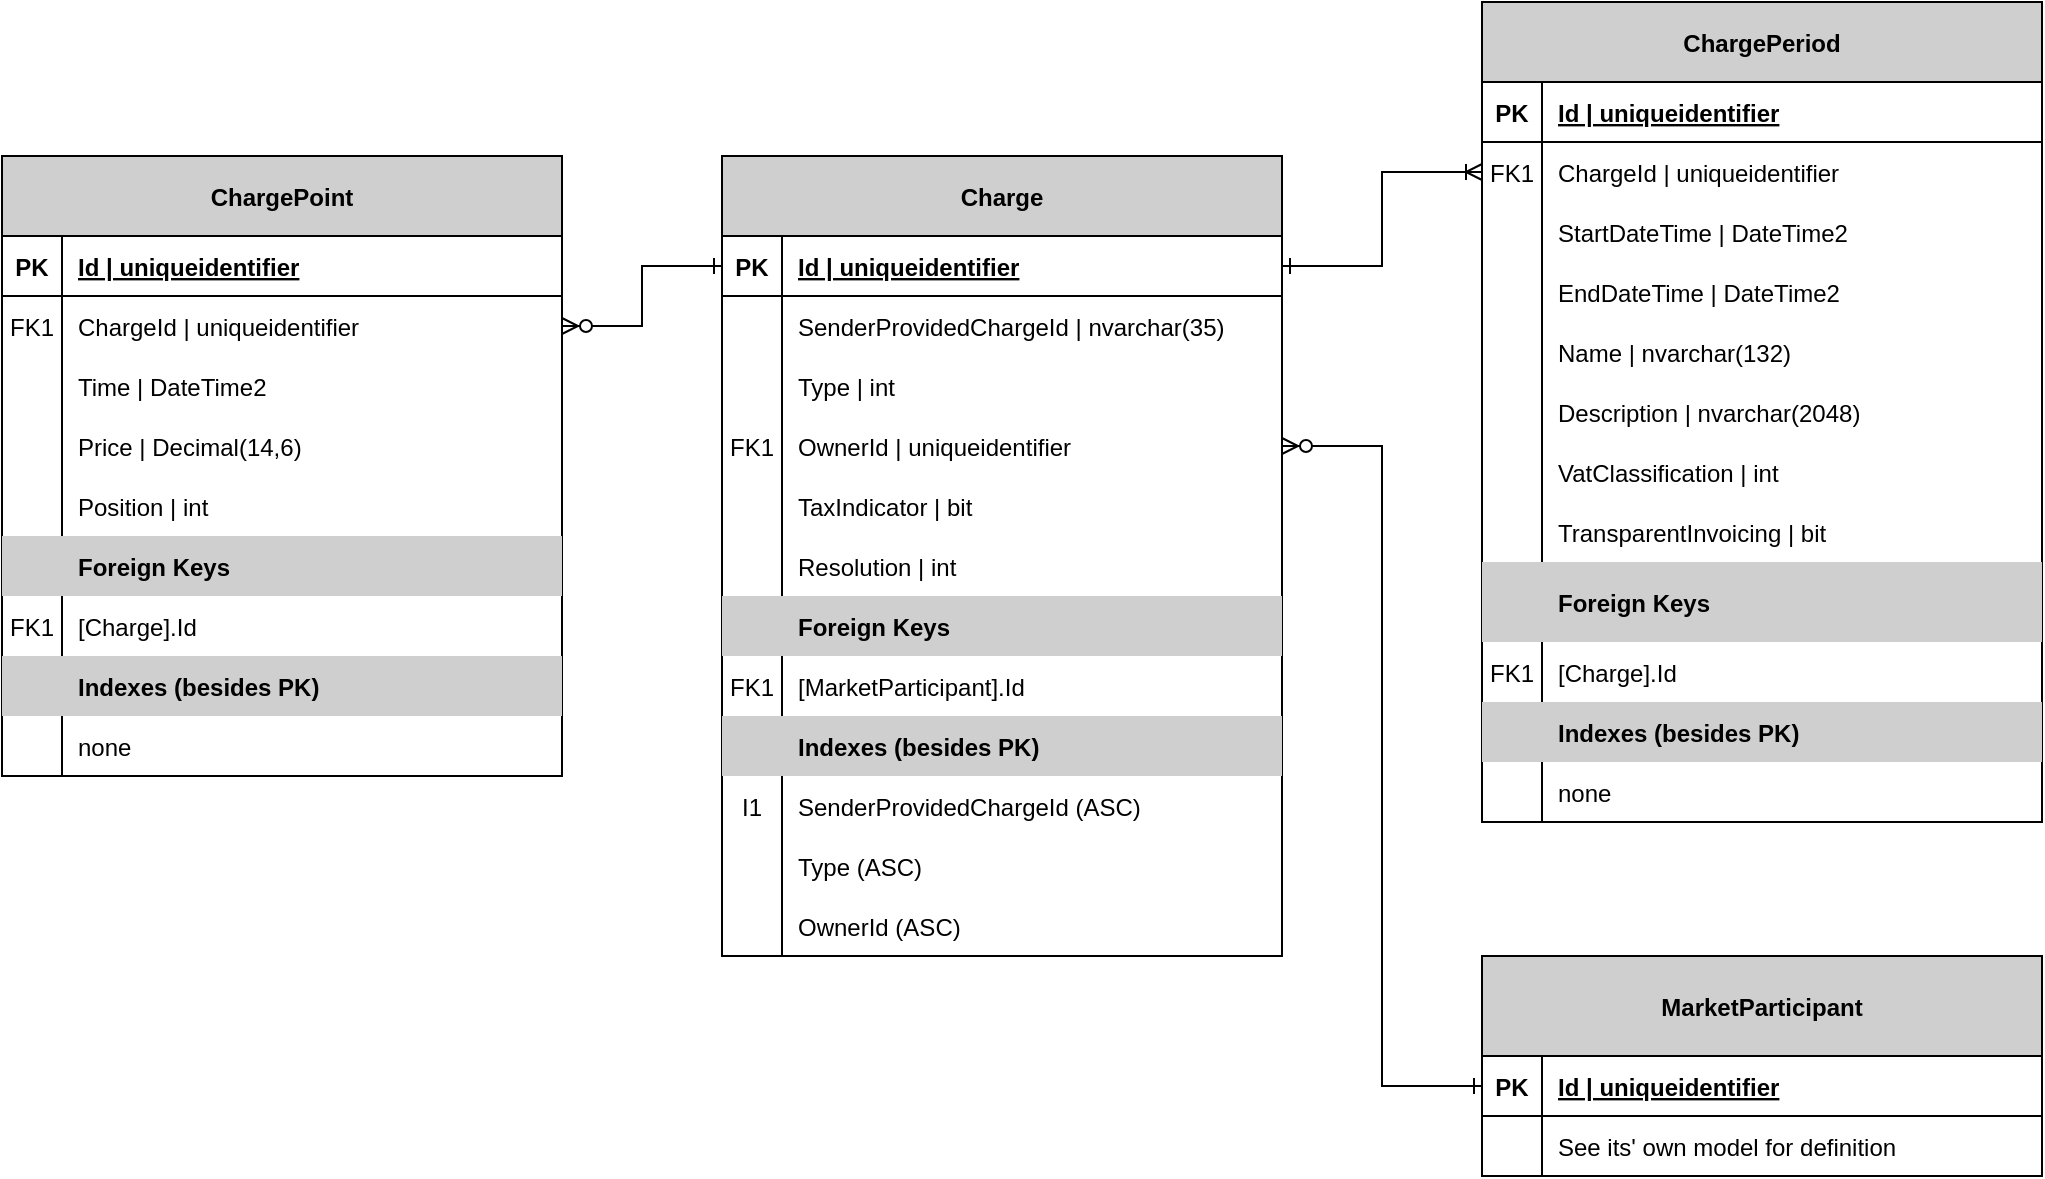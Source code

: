 <mxfile version="19.0.3" type="device"><diagram id="uxk1HS1SLVmlLjZ4p60N" name="Side-1"><mxGraphModel dx="1219" dy="862" grid="1" gridSize="10" guides="1" tooltips="1" connect="1" arrows="1" fold="1" page="1" pageScale="1" pageWidth="827" pageHeight="1169" math="0" shadow="0"><root><mxCell id="0"/><mxCell id="1" parent="0"/><mxCell id="UlQkJTch8ZvqXynU9fnz-235" style="edgeStyle=orthogonalEdgeStyle;rounded=0;orthogonalLoop=1;jettySize=auto;html=1;entryX=0;entryY=0.5;entryDx=0;entryDy=0;fontColor=#000000;startArrow=ERzeroToMany;startFill=1;endArrow=ERone;endFill=0;exitX=1;exitY=0.5;exitDx=0;exitDy=0;" parent="1" source="UlQkJTch8ZvqXynU9fnz-14" target="UlQkJTch8ZvqXynU9fnz-193" edge="1"><mxGeometry relative="1" as="geometry"/></mxCell><mxCell id="UlQkJTch8ZvqXynU9fnz-1" value="Charge" style="shape=table;startSize=40;container=1;collapsible=1;childLayout=tableLayout;fixedRows=1;rowLines=0;fontStyle=1;align=center;resizeLast=1;fillColor=#CFCFCF;" parent="1" vertex="1"><mxGeometry x="400" y="97" width="280" height="400" as="geometry"/></mxCell><mxCell id="UlQkJTch8ZvqXynU9fnz-2" value="" style="shape=partialRectangle;collapsible=0;dropTarget=0;pointerEvents=0;fillColor=none;top=0;left=0;bottom=1;right=0;points=[[0,0.5],[1,0.5]];portConstraint=eastwest;" parent="UlQkJTch8ZvqXynU9fnz-1" vertex="1"><mxGeometry y="40" width="280" height="30" as="geometry"/></mxCell><mxCell id="UlQkJTch8ZvqXynU9fnz-3" value="PK" style="shape=partialRectangle;connectable=0;fillColor=none;top=0;left=0;bottom=0;right=0;fontStyle=1;overflow=hidden;" parent="UlQkJTch8ZvqXynU9fnz-2" vertex="1"><mxGeometry width="30" height="30" as="geometry"><mxRectangle width="30" height="30" as="alternateBounds"/></mxGeometry></mxCell><mxCell id="UlQkJTch8ZvqXynU9fnz-4" value="Id | uniqueidentifier" style="shape=partialRectangle;connectable=0;fillColor=none;top=0;left=0;bottom=0;right=0;align=left;spacingLeft=6;fontStyle=5;overflow=hidden;" parent="UlQkJTch8ZvqXynU9fnz-2" vertex="1"><mxGeometry x="30" width="250" height="30" as="geometry"><mxRectangle width="250" height="30" as="alternateBounds"/></mxGeometry></mxCell><mxCell id="UlQkJTch8ZvqXynU9fnz-5" value="" style="shape=partialRectangle;collapsible=0;dropTarget=0;pointerEvents=0;fillColor=none;top=0;left=0;bottom=0;right=0;points=[[0,0.5],[1,0.5]];portConstraint=eastwest;" parent="UlQkJTch8ZvqXynU9fnz-1" vertex="1"><mxGeometry y="70" width="280" height="30" as="geometry"/></mxCell><mxCell id="UlQkJTch8ZvqXynU9fnz-6" value="" style="shape=partialRectangle;connectable=0;fillColor=none;top=0;left=0;bottom=0;right=0;editable=1;overflow=hidden;" parent="UlQkJTch8ZvqXynU9fnz-5" vertex="1"><mxGeometry width="30" height="30" as="geometry"><mxRectangle width="30" height="30" as="alternateBounds"/></mxGeometry></mxCell><mxCell id="UlQkJTch8ZvqXynU9fnz-7" value="SenderProvidedChargeId | nvarchar(35)" style="shape=partialRectangle;connectable=0;fillColor=none;top=0;left=0;bottom=0;right=0;align=left;spacingLeft=6;overflow=hidden;" parent="UlQkJTch8ZvqXynU9fnz-5" vertex="1"><mxGeometry x="30" width="250" height="30" as="geometry"><mxRectangle width="250" height="30" as="alternateBounds"/></mxGeometry></mxCell><mxCell id="UlQkJTch8ZvqXynU9fnz-11" value="" style="shape=partialRectangle;collapsible=0;dropTarget=0;pointerEvents=0;fillColor=none;top=0;left=0;bottom=0;right=0;points=[[0,0.5],[1,0.5]];portConstraint=eastwest;" parent="UlQkJTch8ZvqXynU9fnz-1" vertex="1"><mxGeometry y="100" width="280" height="30" as="geometry"/></mxCell><mxCell id="UlQkJTch8ZvqXynU9fnz-12" value="" style="shape=partialRectangle;connectable=0;fillColor=none;top=0;left=0;bottom=0;right=0;editable=1;overflow=hidden;" parent="UlQkJTch8ZvqXynU9fnz-11" vertex="1"><mxGeometry width="30" height="30" as="geometry"><mxRectangle width="30" height="30" as="alternateBounds"/></mxGeometry></mxCell><mxCell id="UlQkJTch8ZvqXynU9fnz-13" value="Type | int" style="shape=partialRectangle;connectable=0;fillColor=none;top=0;left=0;bottom=0;right=0;align=left;spacingLeft=6;overflow=hidden;" parent="UlQkJTch8ZvqXynU9fnz-11" vertex="1"><mxGeometry x="30" width="250" height="30" as="geometry"><mxRectangle width="250" height="30" as="alternateBounds"/></mxGeometry></mxCell><mxCell id="UlQkJTch8ZvqXynU9fnz-14" style="shape=partialRectangle;collapsible=0;dropTarget=0;pointerEvents=0;fillColor=none;top=0;left=0;bottom=0;right=0;points=[[0,0.5],[1,0.5]];portConstraint=eastwest;" parent="UlQkJTch8ZvqXynU9fnz-1" vertex="1"><mxGeometry y="130" width="280" height="30" as="geometry"/></mxCell><mxCell id="UlQkJTch8ZvqXynU9fnz-15" value="FK1" style="shape=partialRectangle;connectable=0;fillColor=none;top=0;left=0;bottom=0;right=0;editable=1;overflow=hidden;" parent="UlQkJTch8ZvqXynU9fnz-14" vertex="1"><mxGeometry width="30" height="30" as="geometry"><mxRectangle width="30" height="30" as="alternateBounds"/></mxGeometry></mxCell><mxCell id="UlQkJTch8ZvqXynU9fnz-16" value="OwnerId | uniqueidentifier" style="shape=partialRectangle;connectable=0;fillColor=none;top=0;left=0;bottom=0;right=0;align=left;spacingLeft=6;overflow=hidden;" parent="UlQkJTch8ZvqXynU9fnz-14" vertex="1"><mxGeometry x="30" width="250" height="30" as="geometry"><mxRectangle width="250" height="30" as="alternateBounds"/></mxGeometry></mxCell><mxCell id="UlQkJTch8ZvqXynU9fnz-17" style="shape=partialRectangle;collapsible=0;dropTarget=0;pointerEvents=0;fillColor=none;top=0;left=0;bottom=0;right=0;points=[[0,0.5],[1,0.5]];portConstraint=eastwest;" parent="UlQkJTch8ZvqXynU9fnz-1" vertex="1"><mxGeometry y="160" width="280" height="30" as="geometry"/></mxCell><mxCell id="UlQkJTch8ZvqXynU9fnz-18" style="shape=partialRectangle;connectable=0;fillColor=none;top=0;left=0;bottom=0;right=0;editable=1;overflow=hidden;" parent="UlQkJTch8ZvqXynU9fnz-17" vertex="1"><mxGeometry width="30" height="30" as="geometry"><mxRectangle width="30" height="30" as="alternateBounds"/></mxGeometry></mxCell><mxCell id="UlQkJTch8ZvqXynU9fnz-19" value="TaxIndicator | bit" style="shape=partialRectangle;connectable=0;fillColor=none;top=0;left=0;bottom=0;right=0;align=left;spacingLeft=6;overflow=hidden;" parent="UlQkJTch8ZvqXynU9fnz-17" vertex="1"><mxGeometry x="30" width="250" height="30" as="geometry"><mxRectangle width="250" height="30" as="alternateBounds"/></mxGeometry></mxCell><mxCell id="UlQkJTch8ZvqXynU9fnz-20" style="shape=partialRectangle;collapsible=0;dropTarget=0;pointerEvents=0;fillColor=none;top=0;left=0;bottom=0;right=0;points=[[0,0.5],[1,0.5]];portConstraint=eastwest;" parent="UlQkJTch8ZvqXynU9fnz-1" vertex="1"><mxGeometry y="190" width="280" height="30" as="geometry"/></mxCell><mxCell id="UlQkJTch8ZvqXynU9fnz-21" style="shape=partialRectangle;connectable=0;fillColor=none;top=0;left=0;bottom=0;right=0;editable=1;overflow=hidden;" parent="UlQkJTch8ZvqXynU9fnz-20" vertex="1"><mxGeometry width="30" height="30" as="geometry"><mxRectangle width="30" height="30" as="alternateBounds"/></mxGeometry></mxCell><mxCell id="UlQkJTch8ZvqXynU9fnz-22" value="Resolution | int" style="shape=partialRectangle;connectable=0;fillColor=none;top=0;left=0;bottom=0;right=0;align=left;spacingLeft=6;overflow=hidden;" parent="UlQkJTch8ZvqXynU9fnz-20" vertex="1"><mxGeometry x="30" width="250" height="30" as="geometry"><mxRectangle width="250" height="30" as="alternateBounds"/></mxGeometry></mxCell><mxCell id="UlQkJTch8ZvqXynU9fnz-66" style="shape=partialRectangle;collapsible=0;dropTarget=0;pointerEvents=0;fillColor=none;top=0;left=0;bottom=0;right=0;points=[[0,0.5],[1,0.5]];portConstraint=eastwest;" parent="UlQkJTch8ZvqXynU9fnz-1" vertex="1"><mxGeometry y="220" width="280" height="30" as="geometry"/></mxCell><mxCell id="UlQkJTch8ZvqXynU9fnz-67" style="shape=partialRectangle;connectable=0;top=0;left=0;bottom=0;right=0;editable=1;overflow=hidden;strokeColor=#CFCFCF;fillColor=#CFCFCF;" parent="UlQkJTch8ZvqXynU9fnz-66" vertex="1"><mxGeometry width="30" height="30" as="geometry"><mxRectangle width="30" height="30" as="alternateBounds"/></mxGeometry></mxCell><mxCell id="UlQkJTch8ZvqXynU9fnz-68" value="Foreign Keys" style="shape=partialRectangle;connectable=0;top=0;left=0;bottom=0;right=0;align=left;spacingLeft=6;overflow=hidden;strokeColor=#CFCFCF;fillColor=#CFCFCF;fontStyle=1" parent="UlQkJTch8ZvqXynU9fnz-66" vertex="1"><mxGeometry x="30" width="250" height="30" as="geometry"><mxRectangle width="250" height="30" as="alternateBounds"/></mxGeometry></mxCell><mxCell id="UlQkJTch8ZvqXynU9fnz-69" style="shape=partialRectangle;collapsible=0;dropTarget=0;pointerEvents=0;fillColor=none;top=0;left=0;bottom=0;right=0;points=[[0,0.5],[1,0.5]];portConstraint=eastwest;" parent="UlQkJTch8ZvqXynU9fnz-1" vertex="1"><mxGeometry y="250" width="280" height="30" as="geometry"/></mxCell><mxCell id="UlQkJTch8ZvqXynU9fnz-70" value="FK1" style="shape=partialRectangle;connectable=0;fillColor=none;top=0;left=0;bottom=0;right=0;editable=1;overflow=hidden;" parent="UlQkJTch8ZvqXynU9fnz-69" vertex="1"><mxGeometry width="30" height="30" as="geometry"><mxRectangle width="30" height="30" as="alternateBounds"/></mxGeometry></mxCell><mxCell id="UlQkJTch8ZvqXynU9fnz-71" value="[MarketParticipant].Id" style="shape=partialRectangle;connectable=0;fillColor=none;top=0;left=0;bottom=0;right=0;align=left;spacingLeft=6;overflow=hidden;" parent="UlQkJTch8ZvqXynU9fnz-69" vertex="1"><mxGeometry x="30" width="250" height="30" as="geometry"><mxRectangle width="250" height="30" as="alternateBounds"/></mxGeometry></mxCell><mxCell id="UlQkJTch8ZvqXynU9fnz-72" style="shape=partialRectangle;collapsible=0;dropTarget=0;pointerEvents=0;fillColor=none;top=0;left=0;bottom=0;right=0;points=[[0,0.5],[1,0.5]];portConstraint=eastwest;" parent="UlQkJTch8ZvqXynU9fnz-1" vertex="1"><mxGeometry y="280" width="280" height="30" as="geometry"/></mxCell><mxCell id="UlQkJTch8ZvqXynU9fnz-73" style="shape=partialRectangle;connectable=0;top=0;left=0;bottom=0;right=0;editable=1;overflow=hidden;fillColor=#CFCFCF;" parent="UlQkJTch8ZvqXynU9fnz-72" vertex="1"><mxGeometry width="30" height="30" as="geometry"><mxRectangle width="30" height="30" as="alternateBounds"/></mxGeometry></mxCell><mxCell id="UlQkJTch8ZvqXynU9fnz-74" value="Indexes (besides PK)" style="shape=partialRectangle;connectable=0;top=0;left=0;bottom=0;right=0;align=left;spacingLeft=6;overflow=hidden;fillColor=#CFCFCF;fontStyle=1" parent="UlQkJTch8ZvqXynU9fnz-72" vertex="1"><mxGeometry x="30" width="250" height="30" as="geometry"><mxRectangle width="250" height="30" as="alternateBounds"/></mxGeometry></mxCell><mxCell id="UlQkJTch8ZvqXynU9fnz-75" style="shape=partialRectangle;collapsible=0;dropTarget=0;pointerEvents=0;fillColor=none;top=0;left=0;bottom=0;right=0;points=[[0,0.5],[1,0.5]];portConstraint=eastwest;" parent="UlQkJTch8ZvqXynU9fnz-1" vertex="1"><mxGeometry y="310" width="280" height="30" as="geometry"/></mxCell><mxCell id="UlQkJTch8ZvqXynU9fnz-76" value="I1" style="shape=partialRectangle;connectable=0;fillColor=none;top=0;left=0;bottom=0;right=0;editable=1;overflow=hidden;" parent="UlQkJTch8ZvqXynU9fnz-75" vertex="1"><mxGeometry width="30" height="30" as="geometry"><mxRectangle width="30" height="30" as="alternateBounds"/></mxGeometry></mxCell><mxCell id="UlQkJTch8ZvqXynU9fnz-77" value="SenderProvidedChargeId (ASC)" style="shape=partialRectangle;connectable=0;fillColor=none;top=0;left=0;bottom=0;right=0;align=left;spacingLeft=6;overflow=hidden;" parent="UlQkJTch8ZvqXynU9fnz-75" vertex="1"><mxGeometry x="30" width="250" height="30" as="geometry"><mxRectangle width="250" height="30" as="alternateBounds"/></mxGeometry></mxCell><mxCell id="UlQkJTch8ZvqXynU9fnz-78" style="shape=partialRectangle;collapsible=0;dropTarget=0;pointerEvents=0;fillColor=none;top=0;left=0;bottom=0;right=0;points=[[0,0.5],[1,0.5]];portConstraint=eastwest;" parent="UlQkJTch8ZvqXynU9fnz-1" vertex="1"><mxGeometry y="340" width="280" height="30" as="geometry"/></mxCell><mxCell id="UlQkJTch8ZvqXynU9fnz-79" style="shape=partialRectangle;connectable=0;fillColor=none;top=0;left=0;bottom=0;right=0;editable=1;overflow=hidden;" parent="UlQkJTch8ZvqXynU9fnz-78" vertex="1"><mxGeometry width="30" height="30" as="geometry"><mxRectangle width="30" height="30" as="alternateBounds"/></mxGeometry></mxCell><mxCell id="UlQkJTch8ZvqXynU9fnz-80" value="Type (ASC)" style="shape=partialRectangle;connectable=0;fillColor=none;top=0;left=0;bottom=0;right=0;align=left;spacingLeft=6;overflow=hidden;" parent="UlQkJTch8ZvqXynU9fnz-78" vertex="1"><mxGeometry x="30" width="250" height="30" as="geometry"><mxRectangle width="250" height="30" as="alternateBounds"/></mxGeometry></mxCell><mxCell id="UlQkJTch8ZvqXynU9fnz-81" style="shape=partialRectangle;collapsible=0;dropTarget=0;pointerEvents=0;fillColor=none;top=0;left=0;bottom=0;right=0;points=[[0,0.5],[1,0.5]];portConstraint=eastwest;" parent="UlQkJTch8ZvqXynU9fnz-1" vertex="1"><mxGeometry y="370" width="280" height="30" as="geometry"/></mxCell><mxCell id="UlQkJTch8ZvqXynU9fnz-82" style="shape=partialRectangle;connectable=0;fillColor=none;top=0;left=0;bottom=0;right=0;editable=1;overflow=hidden;" parent="UlQkJTch8ZvqXynU9fnz-81" vertex="1"><mxGeometry width="30" height="30" as="geometry"><mxRectangle width="30" height="30" as="alternateBounds"/></mxGeometry></mxCell><mxCell id="UlQkJTch8ZvqXynU9fnz-83" value="OwnerId (ASC)" style="shape=partialRectangle;connectable=0;fillColor=none;top=0;left=0;bottom=0;right=0;align=left;spacingLeft=6;overflow=hidden;labelBackgroundColor=none;" parent="UlQkJTch8ZvqXynU9fnz-81" vertex="1"><mxGeometry x="30" width="250" height="30" as="geometry"><mxRectangle width="250" height="30" as="alternateBounds"/></mxGeometry></mxCell><mxCell id="UlQkJTch8ZvqXynU9fnz-236" style="edgeStyle=orthogonalEdgeStyle;rounded=0;orthogonalLoop=1;jettySize=auto;html=1;entryX=1;entryY=0.5;entryDx=0;entryDy=0;fontColor=#000000;startArrow=ERoneToMany;startFill=0;endArrow=ERone;endFill=0;" parent="1" source="UlQkJTch8ZvqXynU9fnz-89" target="UlQkJTch8ZvqXynU9fnz-2" edge="1"><mxGeometry relative="1" as="geometry"/></mxCell><mxCell id="UlQkJTch8ZvqXynU9fnz-85" value="ChargePeriod" style="shape=table;startSize=40;container=1;collapsible=1;childLayout=tableLayout;fixedRows=1;rowLines=0;fontStyle=1;align=center;resizeLast=1;fillColor=#CFCFCF;" parent="1" vertex="1"><mxGeometry x="780" y="20" width="280" height="410" as="geometry"/></mxCell><mxCell id="UlQkJTch8ZvqXynU9fnz-86" value="" style="shape=partialRectangle;collapsible=0;dropTarget=0;pointerEvents=0;fillColor=none;top=0;left=0;bottom=1;right=0;points=[[0,0.5],[1,0.5]];portConstraint=eastwest;" parent="UlQkJTch8ZvqXynU9fnz-85" vertex="1"><mxGeometry y="40" width="280" height="30" as="geometry"/></mxCell><mxCell id="UlQkJTch8ZvqXynU9fnz-87" value="PK" style="shape=partialRectangle;connectable=0;fillColor=none;top=0;left=0;bottom=0;right=0;fontStyle=1;overflow=hidden;" parent="UlQkJTch8ZvqXynU9fnz-86" vertex="1"><mxGeometry width="30" height="30" as="geometry"><mxRectangle width="30" height="30" as="alternateBounds"/></mxGeometry></mxCell><mxCell id="UlQkJTch8ZvqXynU9fnz-88" value="Id | uniqueidentifier" style="shape=partialRectangle;connectable=0;fillColor=none;top=0;left=0;bottom=0;right=0;align=left;spacingLeft=6;fontStyle=5;overflow=hidden;" parent="UlQkJTch8ZvqXynU9fnz-86" vertex="1"><mxGeometry x="30" width="250" height="30" as="geometry"><mxRectangle width="250" height="30" as="alternateBounds"/></mxGeometry></mxCell><mxCell id="UlQkJTch8ZvqXynU9fnz-89" value="" style="shape=partialRectangle;collapsible=0;dropTarget=0;pointerEvents=0;fillColor=none;top=0;left=0;bottom=0;right=0;points=[[0,0.5],[1,0.5]];portConstraint=eastwest;" parent="UlQkJTch8ZvqXynU9fnz-85" vertex="1"><mxGeometry y="70" width="280" height="30" as="geometry"/></mxCell><mxCell id="UlQkJTch8ZvqXynU9fnz-90" value="FK1" style="shape=partialRectangle;connectable=0;fillColor=none;top=0;left=0;bottom=0;right=0;editable=1;overflow=hidden;" parent="UlQkJTch8ZvqXynU9fnz-89" vertex="1"><mxGeometry width="30" height="30" as="geometry"><mxRectangle width="30" height="30" as="alternateBounds"/></mxGeometry></mxCell><mxCell id="UlQkJTch8ZvqXynU9fnz-91" value="ChargeId | uniqueidentifier" style="shape=partialRectangle;connectable=0;fillColor=none;top=0;left=0;bottom=0;right=0;align=left;spacingLeft=6;overflow=hidden;" parent="UlQkJTch8ZvqXynU9fnz-89" vertex="1"><mxGeometry x="30" width="250" height="30" as="geometry"><mxRectangle width="250" height="30" as="alternateBounds"/></mxGeometry></mxCell><mxCell id="UlQkJTch8ZvqXynU9fnz-92" value="" style="shape=partialRectangle;collapsible=0;dropTarget=0;pointerEvents=0;fillColor=none;top=0;left=0;bottom=0;right=0;points=[[0,0.5],[1,0.5]];portConstraint=eastwest;" parent="UlQkJTch8ZvqXynU9fnz-85" vertex="1"><mxGeometry y="100" width="280" height="30" as="geometry"/></mxCell><mxCell id="UlQkJTch8ZvqXynU9fnz-93" value="" style="shape=partialRectangle;connectable=0;fillColor=none;top=0;left=0;bottom=0;right=0;editable=1;overflow=hidden;" parent="UlQkJTch8ZvqXynU9fnz-92" vertex="1"><mxGeometry width="30" height="30" as="geometry"><mxRectangle width="30" height="30" as="alternateBounds"/></mxGeometry></mxCell><mxCell id="UlQkJTch8ZvqXynU9fnz-94" value="StartDateTime | DateTime2" style="shape=partialRectangle;connectable=0;fillColor=none;top=0;left=0;bottom=0;right=0;align=left;spacingLeft=6;overflow=hidden;" parent="UlQkJTch8ZvqXynU9fnz-92" vertex="1"><mxGeometry x="30" width="250" height="30" as="geometry"><mxRectangle width="250" height="30" as="alternateBounds"/></mxGeometry></mxCell><mxCell id="UlQkJTch8ZvqXynU9fnz-95" value="" style="shape=partialRectangle;collapsible=0;dropTarget=0;pointerEvents=0;fillColor=none;top=0;left=0;bottom=0;right=0;points=[[0,0.5],[1,0.5]];portConstraint=eastwest;" parent="UlQkJTch8ZvqXynU9fnz-85" vertex="1"><mxGeometry y="130" width="280" height="30" as="geometry"/></mxCell><mxCell id="UlQkJTch8ZvqXynU9fnz-96" value="" style="shape=partialRectangle;connectable=0;fillColor=none;top=0;left=0;bottom=0;right=0;editable=1;overflow=hidden;" parent="UlQkJTch8ZvqXynU9fnz-95" vertex="1"><mxGeometry width="30" height="30" as="geometry"><mxRectangle width="30" height="30" as="alternateBounds"/></mxGeometry></mxCell><mxCell id="UlQkJTch8ZvqXynU9fnz-97" value="EndDateTime | DateTime2" style="shape=partialRectangle;connectable=0;fillColor=none;top=0;left=0;bottom=0;right=0;align=left;spacingLeft=6;overflow=hidden;" parent="UlQkJTch8ZvqXynU9fnz-95" vertex="1"><mxGeometry x="30" width="250" height="30" as="geometry"><mxRectangle width="250" height="30" as="alternateBounds"/></mxGeometry></mxCell><mxCell id="UlQkJTch8ZvqXynU9fnz-98" style="shape=partialRectangle;collapsible=0;dropTarget=0;pointerEvents=0;fillColor=none;top=0;left=0;bottom=0;right=0;points=[[0,0.5],[1,0.5]];portConstraint=eastwest;" parent="UlQkJTch8ZvqXynU9fnz-85" vertex="1"><mxGeometry y="160" width="280" height="30" as="geometry"/></mxCell><mxCell id="UlQkJTch8ZvqXynU9fnz-99" value="" style="shape=partialRectangle;connectable=0;fillColor=none;top=0;left=0;bottom=0;right=0;editable=1;overflow=hidden;" parent="UlQkJTch8ZvqXynU9fnz-98" vertex="1"><mxGeometry width="30" height="30" as="geometry"><mxRectangle width="30" height="30" as="alternateBounds"/></mxGeometry></mxCell><mxCell id="UlQkJTch8ZvqXynU9fnz-100" value="Name | nvarchar(132)" style="shape=partialRectangle;connectable=0;fillColor=none;top=0;left=0;bottom=0;right=0;align=left;spacingLeft=6;overflow=hidden;" parent="UlQkJTch8ZvqXynU9fnz-98" vertex="1"><mxGeometry x="30" width="250" height="30" as="geometry"><mxRectangle width="250" height="30" as="alternateBounds"/></mxGeometry></mxCell><mxCell id="UlQkJTch8ZvqXynU9fnz-101" style="shape=partialRectangle;collapsible=0;dropTarget=0;pointerEvents=0;fillColor=none;top=0;left=0;bottom=0;right=0;points=[[0,0.5],[1,0.5]];portConstraint=eastwest;" parent="UlQkJTch8ZvqXynU9fnz-85" vertex="1"><mxGeometry y="190" width="280" height="30" as="geometry"/></mxCell><mxCell id="UlQkJTch8ZvqXynU9fnz-102" style="shape=partialRectangle;connectable=0;fillColor=none;top=0;left=0;bottom=0;right=0;editable=1;overflow=hidden;" parent="UlQkJTch8ZvqXynU9fnz-101" vertex="1"><mxGeometry width="30" height="30" as="geometry"><mxRectangle width="30" height="30" as="alternateBounds"/></mxGeometry></mxCell><mxCell id="UlQkJTch8ZvqXynU9fnz-103" value="Description | nvarchar(2048)" style="shape=partialRectangle;connectable=0;fillColor=none;top=0;left=0;bottom=0;right=0;align=left;spacingLeft=6;overflow=hidden;" parent="UlQkJTch8ZvqXynU9fnz-101" vertex="1"><mxGeometry x="30" width="250" height="30" as="geometry"><mxRectangle width="250" height="30" as="alternateBounds"/></mxGeometry></mxCell><mxCell id="UlQkJTch8ZvqXynU9fnz-104" style="shape=partialRectangle;collapsible=0;dropTarget=0;pointerEvents=0;fillColor=none;top=0;left=0;bottom=0;right=0;points=[[0,0.5],[1,0.5]];portConstraint=eastwest;" parent="UlQkJTch8ZvqXynU9fnz-85" vertex="1"><mxGeometry y="220" width="280" height="30" as="geometry"/></mxCell><mxCell id="UlQkJTch8ZvqXynU9fnz-105" style="shape=partialRectangle;connectable=0;fillColor=none;top=0;left=0;bottom=0;right=0;editable=1;overflow=hidden;" parent="UlQkJTch8ZvqXynU9fnz-104" vertex="1"><mxGeometry width="30" height="30" as="geometry"><mxRectangle width="30" height="30" as="alternateBounds"/></mxGeometry></mxCell><mxCell id="UlQkJTch8ZvqXynU9fnz-106" value="VatClassification | int" style="shape=partialRectangle;connectable=0;fillColor=none;top=0;left=0;bottom=0;right=0;align=left;spacingLeft=6;overflow=hidden;" parent="UlQkJTch8ZvqXynU9fnz-104" vertex="1"><mxGeometry x="30" width="250" height="30" as="geometry"><mxRectangle width="250" height="30" as="alternateBounds"/></mxGeometry></mxCell><mxCell id="UlQkJTch8ZvqXynU9fnz-110" style="shape=partialRectangle;collapsible=0;dropTarget=0;pointerEvents=0;fillColor=none;top=0;left=0;bottom=0;right=0;points=[[0,0.5],[1,0.5]];portConstraint=eastwest;" parent="UlQkJTch8ZvqXynU9fnz-85" vertex="1"><mxGeometry y="250" width="280" height="30" as="geometry"/></mxCell><mxCell id="UlQkJTch8ZvqXynU9fnz-111" style="shape=partialRectangle;connectable=0;fillColor=none;top=0;left=0;bottom=0;right=0;editable=1;overflow=hidden;" parent="UlQkJTch8ZvqXynU9fnz-110" vertex="1"><mxGeometry width="30" height="30" as="geometry"><mxRectangle width="30" height="30" as="alternateBounds"/></mxGeometry></mxCell><mxCell id="UlQkJTch8ZvqXynU9fnz-112" value="TransparentInvoicing | bit" style="shape=partialRectangle;connectable=0;fillColor=none;top=0;left=0;bottom=0;right=0;align=left;spacingLeft=6;overflow=hidden;" parent="UlQkJTch8ZvqXynU9fnz-110" vertex="1"><mxGeometry x="30" width="250" height="30" as="geometry"><mxRectangle width="250" height="30" as="alternateBounds"/></mxGeometry></mxCell><mxCell id="UlQkJTch8ZvqXynU9fnz-113" style="shape=partialRectangle;collapsible=0;dropTarget=0;pointerEvents=0;fillColor=none;top=0;left=0;bottom=0;right=0;points=[[0,0.5],[1,0.5]];portConstraint=eastwest;" parent="UlQkJTch8ZvqXynU9fnz-85" vertex="1"><mxGeometry y="280" width="280" height="40" as="geometry"/></mxCell><mxCell id="UlQkJTch8ZvqXynU9fnz-114" style="shape=partialRectangle;connectable=0;top=0;left=0;bottom=0;right=0;editable=1;overflow=hidden;strokeColor=#CFCFCF;fillColor=#CFCFCF;" parent="UlQkJTch8ZvqXynU9fnz-113" vertex="1"><mxGeometry width="30" height="40" as="geometry"><mxRectangle width="30" height="40" as="alternateBounds"/></mxGeometry></mxCell><mxCell id="UlQkJTch8ZvqXynU9fnz-115" value="Foreign Keys" style="shape=partialRectangle;connectable=0;top=0;left=0;bottom=0;right=0;align=left;spacingLeft=6;overflow=hidden;strokeColor=#CFCFCF;fillColor=#CFCFCF;fontStyle=1" parent="UlQkJTch8ZvqXynU9fnz-113" vertex="1"><mxGeometry x="30" width="250" height="40" as="geometry"><mxRectangle width="250" height="40" as="alternateBounds"/></mxGeometry></mxCell><mxCell id="UlQkJTch8ZvqXynU9fnz-116" style="shape=partialRectangle;collapsible=0;dropTarget=0;pointerEvents=0;fillColor=none;top=0;left=0;bottom=0;right=0;points=[[0,0.5],[1,0.5]];portConstraint=eastwest;" parent="UlQkJTch8ZvqXynU9fnz-85" vertex="1"><mxGeometry y="320" width="280" height="30" as="geometry"/></mxCell><mxCell id="UlQkJTch8ZvqXynU9fnz-117" value="FK1" style="shape=partialRectangle;connectable=0;fillColor=none;top=0;left=0;bottom=0;right=0;editable=1;overflow=hidden;" parent="UlQkJTch8ZvqXynU9fnz-116" vertex="1"><mxGeometry width="30" height="30" as="geometry"><mxRectangle width="30" height="30" as="alternateBounds"/></mxGeometry></mxCell><mxCell id="UlQkJTch8ZvqXynU9fnz-118" value="[Charge].Id" style="shape=partialRectangle;connectable=0;fillColor=none;top=0;left=0;bottom=0;right=0;align=left;spacingLeft=6;overflow=hidden;" parent="UlQkJTch8ZvqXynU9fnz-116" vertex="1"><mxGeometry x="30" width="250" height="30" as="geometry"><mxRectangle width="250" height="30" as="alternateBounds"/></mxGeometry></mxCell><mxCell id="UlQkJTch8ZvqXynU9fnz-119" style="shape=partialRectangle;collapsible=0;dropTarget=0;pointerEvents=0;fillColor=none;top=0;left=0;bottom=0;right=0;points=[[0,0.5],[1,0.5]];portConstraint=eastwest;" parent="UlQkJTch8ZvqXynU9fnz-85" vertex="1"><mxGeometry y="350" width="280" height="30" as="geometry"/></mxCell><mxCell id="UlQkJTch8ZvqXynU9fnz-120" style="shape=partialRectangle;connectable=0;top=0;left=0;bottom=0;right=0;editable=1;overflow=hidden;fillColor=#CFCFCF;" parent="UlQkJTch8ZvqXynU9fnz-119" vertex="1"><mxGeometry width="30" height="30" as="geometry"><mxRectangle width="30" height="30" as="alternateBounds"/></mxGeometry></mxCell><mxCell id="UlQkJTch8ZvqXynU9fnz-121" value="Indexes (besides PK)" style="shape=partialRectangle;connectable=0;top=0;left=0;bottom=0;right=0;align=left;spacingLeft=6;overflow=hidden;fillColor=#CFCFCF;fontStyle=1" parent="UlQkJTch8ZvqXynU9fnz-119" vertex="1"><mxGeometry x="30" width="250" height="30" as="geometry"><mxRectangle width="250" height="30" as="alternateBounds"/></mxGeometry></mxCell><mxCell id="UlQkJTch8ZvqXynU9fnz-122" style="shape=partialRectangle;collapsible=0;dropTarget=0;pointerEvents=0;fillColor=none;top=0;left=0;bottom=0;right=0;points=[[0,0.5],[1,0.5]];portConstraint=eastwest;" parent="UlQkJTch8ZvqXynU9fnz-85" vertex="1"><mxGeometry y="380" width="280" height="30" as="geometry"/></mxCell><mxCell id="UlQkJTch8ZvqXynU9fnz-123" value="" style="shape=partialRectangle;connectable=0;fillColor=none;top=0;left=0;bottom=0;right=0;editable=1;overflow=hidden;" parent="UlQkJTch8ZvqXynU9fnz-122" vertex="1"><mxGeometry width="30" height="30" as="geometry"><mxRectangle width="30" height="30" as="alternateBounds"/></mxGeometry></mxCell><mxCell id="UlQkJTch8ZvqXynU9fnz-124" value="none" style="shape=partialRectangle;connectable=0;fillColor=none;top=0;left=0;bottom=0;right=0;align=left;spacingLeft=6;overflow=hidden;" parent="UlQkJTch8ZvqXynU9fnz-122" vertex="1"><mxGeometry x="30" width="250" height="30" as="geometry"><mxRectangle width="250" height="30" as="alternateBounds"/></mxGeometry></mxCell><mxCell id="UlQkJTch8ZvqXynU9fnz-131" value="ChargePoint" style="shape=table;startSize=40;container=1;collapsible=1;childLayout=tableLayout;fixedRows=1;rowLines=0;fontStyle=1;align=center;resizeLast=1;fillColor=#CFCFCF;" parent="1" vertex="1"><mxGeometry x="40" y="97" width="280" height="310" as="geometry"/></mxCell><mxCell id="UlQkJTch8ZvqXynU9fnz-132" value="" style="shape=partialRectangle;collapsible=0;dropTarget=0;pointerEvents=0;fillColor=none;top=0;left=0;bottom=1;right=0;points=[[0,0.5],[1,0.5]];portConstraint=eastwest;" parent="UlQkJTch8ZvqXynU9fnz-131" vertex="1"><mxGeometry y="40" width="280" height="30" as="geometry"/></mxCell><mxCell id="UlQkJTch8ZvqXynU9fnz-133" value="PK" style="shape=partialRectangle;connectable=0;fillColor=none;top=0;left=0;bottom=0;right=0;fontStyle=1;overflow=hidden;" parent="UlQkJTch8ZvqXynU9fnz-132" vertex="1"><mxGeometry width="30" height="30" as="geometry"><mxRectangle width="30" height="30" as="alternateBounds"/></mxGeometry></mxCell><mxCell id="UlQkJTch8ZvqXynU9fnz-134" value="Id | uniqueidentifier" style="shape=partialRectangle;connectable=0;fillColor=none;top=0;left=0;bottom=0;right=0;align=left;spacingLeft=6;fontStyle=5;overflow=hidden;" parent="UlQkJTch8ZvqXynU9fnz-132" vertex="1"><mxGeometry x="30" width="250" height="30" as="geometry"><mxRectangle width="250" height="30" as="alternateBounds"/></mxGeometry></mxCell><mxCell id="UlQkJTch8ZvqXynU9fnz-135" value="" style="shape=partialRectangle;collapsible=0;dropTarget=0;pointerEvents=0;fillColor=none;top=0;left=0;bottom=0;right=0;points=[[0,0.5],[1,0.5]];portConstraint=eastwest;" parent="UlQkJTch8ZvqXynU9fnz-131" vertex="1"><mxGeometry y="70" width="280" height="30" as="geometry"/></mxCell><mxCell id="UlQkJTch8ZvqXynU9fnz-136" value="FK1" style="shape=partialRectangle;connectable=0;fillColor=none;top=0;left=0;bottom=0;right=0;editable=1;overflow=hidden;" parent="UlQkJTch8ZvqXynU9fnz-135" vertex="1"><mxGeometry width="30" height="30" as="geometry"><mxRectangle width="30" height="30" as="alternateBounds"/></mxGeometry></mxCell><mxCell id="UlQkJTch8ZvqXynU9fnz-137" value="ChargeId | uniqueidentifier" style="shape=partialRectangle;connectable=0;fillColor=none;top=0;left=0;bottom=0;right=0;align=left;spacingLeft=6;overflow=hidden;" parent="UlQkJTch8ZvqXynU9fnz-135" vertex="1"><mxGeometry x="30" width="250" height="30" as="geometry"><mxRectangle width="250" height="30" as="alternateBounds"/></mxGeometry></mxCell><mxCell id="UlQkJTch8ZvqXynU9fnz-138" value="" style="shape=partialRectangle;collapsible=0;dropTarget=0;pointerEvents=0;fillColor=none;top=0;left=0;bottom=0;right=0;points=[[0,0.5],[1,0.5]];portConstraint=eastwest;" parent="UlQkJTch8ZvqXynU9fnz-131" vertex="1"><mxGeometry y="100" width="280" height="30" as="geometry"/></mxCell><mxCell id="UlQkJTch8ZvqXynU9fnz-139" value="" style="shape=partialRectangle;connectable=0;fillColor=none;top=0;left=0;bottom=0;right=0;editable=1;overflow=hidden;" parent="UlQkJTch8ZvqXynU9fnz-138" vertex="1"><mxGeometry width="30" height="30" as="geometry"><mxRectangle width="30" height="30" as="alternateBounds"/></mxGeometry></mxCell><mxCell id="UlQkJTch8ZvqXynU9fnz-140" value="Time | DateTime2" style="shape=partialRectangle;connectable=0;fillColor=none;top=0;left=0;bottom=0;right=0;align=left;spacingLeft=6;overflow=hidden;" parent="UlQkJTch8ZvqXynU9fnz-138" vertex="1"><mxGeometry x="30" width="250" height="30" as="geometry"><mxRectangle width="250" height="30" as="alternateBounds"/></mxGeometry></mxCell><mxCell id="UlQkJTch8ZvqXynU9fnz-141" value="" style="shape=partialRectangle;collapsible=0;dropTarget=0;pointerEvents=0;fillColor=none;top=0;left=0;bottom=0;right=0;points=[[0,0.5],[1,0.5]];portConstraint=eastwest;" parent="UlQkJTch8ZvqXynU9fnz-131" vertex="1"><mxGeometry y="130" width="280" height="30" as="geometry"/></mxCell><mxCell id="UlQkJTch8ZvqXynU9fnz-142" value="" style="shape=partialRectangle;connectable=0;fillColor=none;top=0;left=0;bottom=0;right=0;editable=1;overflow=hidden;" parent="UlQkJTch8ZvqXynU9fnz-141" vertex="1"><mxGeometry width="30" height="30" as="geometry"><mxRectangle width="30" height="30" as="alternateBounds"/></mxGeometry></mxCell><mxCell id="UlQkJTch8ZvqXynU9fnz-143" value="Price | Decimal(14,6)" style="shape=partialRectangle;connectable=0;fillColor=none;top=0;left=0;bottom=0;right=0;align=left;spacingLeft=6;overflow=hidden;" parent="UlQkJTch8ZvqXynU9fnz-141" vertex="1"><mxGeometry x="30" width="250" height="30" as="geometry"><mxRectangle width="250" height="30" as="alternateBounds"/></mxGeometry></mxCell><mxCell id="UlQkJTch8ZvqXynU9fnz-153" style="shape=partialRectangle;collapsible=0;dropTarget=0;pointerEvents=0;fillColor=none;top=0;left=0;bottom=0;right=0;points=[[0,0.5],[1,0.5]];portConstraint=eastwest;" parent="UlQkJTch8ZvqXynU9fnz-131" vertex="1"><mxGeometry y="160" width="280" height="30" as="geometry"/></mxCell><mxCell id="UlQkJTch8ZvqXynU9fnz-154" value="" style="shape=partialRectangle;connectable=0;fillColor=none;top=0;left=0;bottom=0;right=0;editable=1;overflow=hidden;" parent="UlQkJTch8ZvqXynU9fnz-153" vertex="1"><mxGeometry width="30" height="30" as="geometry"><mxRectangle width="30" height="30" as="alternateBounds"/></mxGeometry></mxCell><mxCell id="UlQkJTch8ZvqXynU9fnz-155" value="Position | int" style="shape=partialRectangle;connectable=0;fillColor=none;top=0;left=0;bottom=0;right=0;align=left;spacingLeft=6;overflow=hidden;" parent="UlQkJTch8ZvqXynU9fnz-153" vertex="1"><mxGeometry x="30" width="250" height="30" as="geometry"><mxRectangle width="250" height="30" as="alternateBounds"/></mxGeometry></mxCell><mxCell id="UlQkJTch8ZvqXynU9fnz-159" style="shape=partialRectangle;collapsible=0;dropTarget=0;pointerEvents=0;fillColor=none;top=0;left=0;bottom=0;right=0;points=[[0,0.5],[1,0.5]];portConstraint=eastwest;" parent="UlQkJTch8ZvqXynU9fnz-131" vertex="1"><mxGeometry y="190" width="280" height="30" as="geometry"/></mxCell><mxCell id="UlQkJTch8ZvqXynU9fnz-160" style="shape=partialRectangle;connectable=0;top=0;left=0;bottom=0;right=0;editable=1;overflow=hidden;strokeColor=#CFCFCF;fillColor=#CFCFCF;" parent="UlQkJTch8ZvqXynU9fnz-159" vertex="1"><mxGeometry width="30" height="30" as="geometry"><mxRectangle width="30" height="30" as="alternateBounds"/></mxGeometry></mxCell><mxCell id="UlQkJTch8ZvqXynU9fnz-161" value="Foreign Keys" style="shape=partialRectangle;connectable=0;top=0;left=0;bottom=0;right=0;align=left;spacingLeft=6;overflow=hidden;strokeColor=#CFCFCF;fillColor=#CFCFCF;fontStyle=1" parent="UlQkJTch8ZvqXynU9fnz-159" vertex="1"><mxGeometry x="30" width="250" height="30" as="geometry"><mxRectangle width="250" height="30" as="alternateBounds"/></mxGeometry></mxCell><mxCell id="UlQkJTch8ZvqXynU9fnz-162" style="shape=partialRectangle;collapsible=0;dropTarget=0;pointerEvents=0;fillColor=none;top=0;left=0;bottom=0;right=0;points=[[0,0.5],[1,0.5]];portConstraint=eastwest;" parent="UlQkJTch8ZvqXynU9fnz-131" vertex="1"><mxGeometry y="220" width="280" height="30" as="geometry"/></mxCell><mxCell id="UlQkJTch8ZvqXynU9fnz-163" value="FK1" style="shape=partialRectangle;connectable=0;fillColor=none;top=0;left=0;bottom=0;right=0;editable=1;overflow=hidden;" parent="UlQkJTch8ZvqXynU9fnz-162" vertex="1"><mxGeometry width="30" height="30" as="geometry"><mxRectangle width="30" height="30" as="alternateBounds"/></mxGeometry></mxCell><mxCell id="UlQkJTch8ZvqXynU9fnz-164" value="[Charge].Id" style="shape=partialRectangle;connectable=0;fillColor=none;top=0;left=0;bottom=0;right=0;align=left;spacingLeft=6;overflow=hidden;" parent="UlQkJTch8ZvqXynU9fnz-162" vertex="1"><mxGeometry x="30" width="250" height="30" as="geometry"><mxRectangle width="250" height="30" as="alternateBounds"/></mxGeometry></mxCell><mxCell id="UlQkJTch8ZvqXynU9fnz-165" style="shape=partialRectangle;collapsible=0;dropTarget=0;pointerEvents=0;fillColor=none;top=0;left=0;bottom=0;right=0;points=[[0,0.5],[1,0.5]];portConstraint=eastwest;" parent="UlQkJTch8ZvqXynU9fnz-131" vertex="1"><mxGeometry y="250" width="280" height="30" as="geometry"/></mxCell><mxCell id="UlQkJTch8ZvqXynU9fnz-166" style="shape=partialRectangle;connectable=0;top=0;left=0;bottom=0;right=0;editable=1;overflow=hidden;fillColor=#CFCFCF;" parent="UlQkJTch8ZvqXynU9fnz-165" vertex="1"><mxGeometry width="30" height="30" as="geometry"><mxRectangle width="30" height="30" as="alternateBounds"/></mxGeometry></mxCell><mxCell id="UlQkJTch8ZvqXynU9fnz-167" value="Indexes (besides PK)" style="shape=partialRectangle;connectable=0;top=0;left=0;bottom=0;right=0;align=left;spacingLeft=6;overflow=hidden;fillColor=#CFCFCF;fontStyle=1" parent="UlQkJTch8ZvqXynU9fnz-165" vertex="1"><mxGeometry x="30" width="250" height="30" as="geometry"><mxRectangle width="250" height="30" as="alternateBounds"/></mxGeometry></mxCell><mxCell id="UlQkJTch8ZvqXynU9fnz-168" style="shape=partialRectangle;collapsible=0;dropTarget=0;pointerEvents=0;fillColor=none;top=0;left=0;bottom=0;right=0;points=[[0,0.5],[1,0.5]];portConstraint=eastwest;" parent="UlQkJTch8ZvqXynU9fnz-131" vertex="1"><mxGeometry y="280" width="280" height="30" as="geometry"/></mxCell><mxCell id="UlQkJTch8ZvqXynU9fnz-169" value="" style="shape=partialRectangle;connectable=0;fillColor=none;top=0;left=0;bottom=0;right=0;editable=1;overflow=hidden;" parent="UlQkJTch8ZvqXynU9fnz-168" vertex="1"><mxGeometry width="30" height="30" as="geometry"><mxRectangle width="30" height="30" as="alternateBounds"/></mxGeometry></mxCell><mxCell id="UlQkJTch8ZvqXynU9fnz-170" value="none" style="shape=partialRectangle;connectable=0;fillColor=none;top=0;left=0;bottom=0;right=0;align=left;spacingLeft=6;overflow=hidden;" parent="UlQkJTch8ZvqXynU9fnz-168" vertex="1"><mxGeometry x="30" width="250" height="30" as="geometry"><mxRectangle width="250" height="30" as="alternateBounds"/></mxGeometry></mxCell><mxCell id="UlQkJTch8ZvqXynU9fnz-192" value="MarketParticipant" style="shape=table;startSize=50;container=1;collapsible=1;childLayout=tableLayout;fixedRows=1;rowLines=0;fontStyle=1;align=center;resizeLast=1;fillColor=#CFCFCF;" parent="1" vertex="1"><mxGeometry x="780" y="497" width="280" height="110" as="geometry"/></mxCell><mxCell id="UlQkJTch8ZvqXynU9fnz-193" value="" style="shape=partialRectangle;collapsible=0;dropTarget=0;pointerEvents=0;fillColor=none;top=0;left=0;bottom=1;right=0;points=[[0,0.5],[1,0.5]];portConstraint=eastwest;" parent="UlQkJTch8ZvqXynU9fnz-192" vertex="1"><mxGeometry y="50" width="280" height="30" as="geometry"/></mxCell><mxCell id="UlQkJTch8ZvqXynU9fnz-194" value="PK" style="shape=partialRectangle;connectable=0;fillColor=none;top=0;left=0;bottom=0;right=0;fontStyle=1;overflow=hidden;" parent="UlQkJTch8ZvqXynU9fnz-193" vertex="1"><mxGeometry width="30" height="30" as="geometry"><mxRectangle width="30" height="30" as="alternateBounds"/></mxGeometry></mxCell><mxCell id="UlQkJTch8ZvqXynU9fnz-195" value="Id | uniqueidentifier" style="shape=partialRectangle;connectable=0;fillColor=none;top=0;left=0;bottom=0;right=0;align=left;spacingLeft=6;fontStyle=5;overflow=hidden;" parent="UlQkJTch8ZvqXynU9fnz-193" vertex="1"><mxGeometry x="30" width="250" height="30" as="geometry"><mxRectangle width="250" height="30" as="alternateBounds"/></mxGeometry></mxCell><mxCell id="UlQkJTch8ZvqXynU9fnz-196" value="" style="shape=partialRectangle;collapsible=0;dropTarget=0;pointerEvents=0;fillColor=none;top=0;left=0;bottom=0;right=0;points=[[0,0.5],[1,0.5]];portConstraint=eastwest;" parent="UlQkJTch8ZvqXynU9fnz-192" vertex="1"><mxGeometry y="80" width="280" height="30" as="geometry"/></mxCell><mxCell id="UlQkJTch8ZvqXynU9fnz-197" value="" style="shape=partialRectangle;connectable=0;fillColor=none;top=0;left=0;bottom=0;right=0;editable=1;overflow=hidden;" parent="UlQkJTch8ZvqXynU9fnz-196" vertex="1"><mxGeometry width="30" height="30" as="geometry"><mxRectangle width="30" height="30" as="alternateBounds"/></mxGeometry></mxCell><mxCell id="UlQkJTch8ZvqXynU9fnz-198" value="See its' own model for definition" style="shape=partialRectangle;connectable=0;fillColor=none;top=0;left=0;bottom=0;right=0;align=left;spacingLeft=6;overflow=hidden;" parent="UlQkJTch8ZvqXynU9fnz-196" vertex="1"><mxGeometry x="30" width="250" height="30" as="geometry"><mxRectangle width="250" height="30" as="alternateBounds"/></mxGeometry></mxCell><mxCell id="UlQkJTch8ZvqXynU9fnz-241" style="edgeStyle=orthogonalEdgeStyle;rounded=0;orthogonalLoop=1;jettySize=auto;html=1;entryX=1;entryY=0.5;entryDx=0;entryDy=0;fontColor=#000000;startArrow=ERone;startFill=0;endArrow=ERzeroToMany;endFill=1;exitX=0;exitY=0.5;exitDx=0;exitDy=0;" parent="1" source="UlQkJTch8ZvqXynU9fnz-2" target="UlQkJTch8ZvqXynU9fnz-135" edge="1"><mxGeometry relative="1" as="geometry"><mxPoint x="400" y="332" as="sourcePoint"/></mxGeometry></mxCell></root></mxGraphModel></diagram></mxfile>